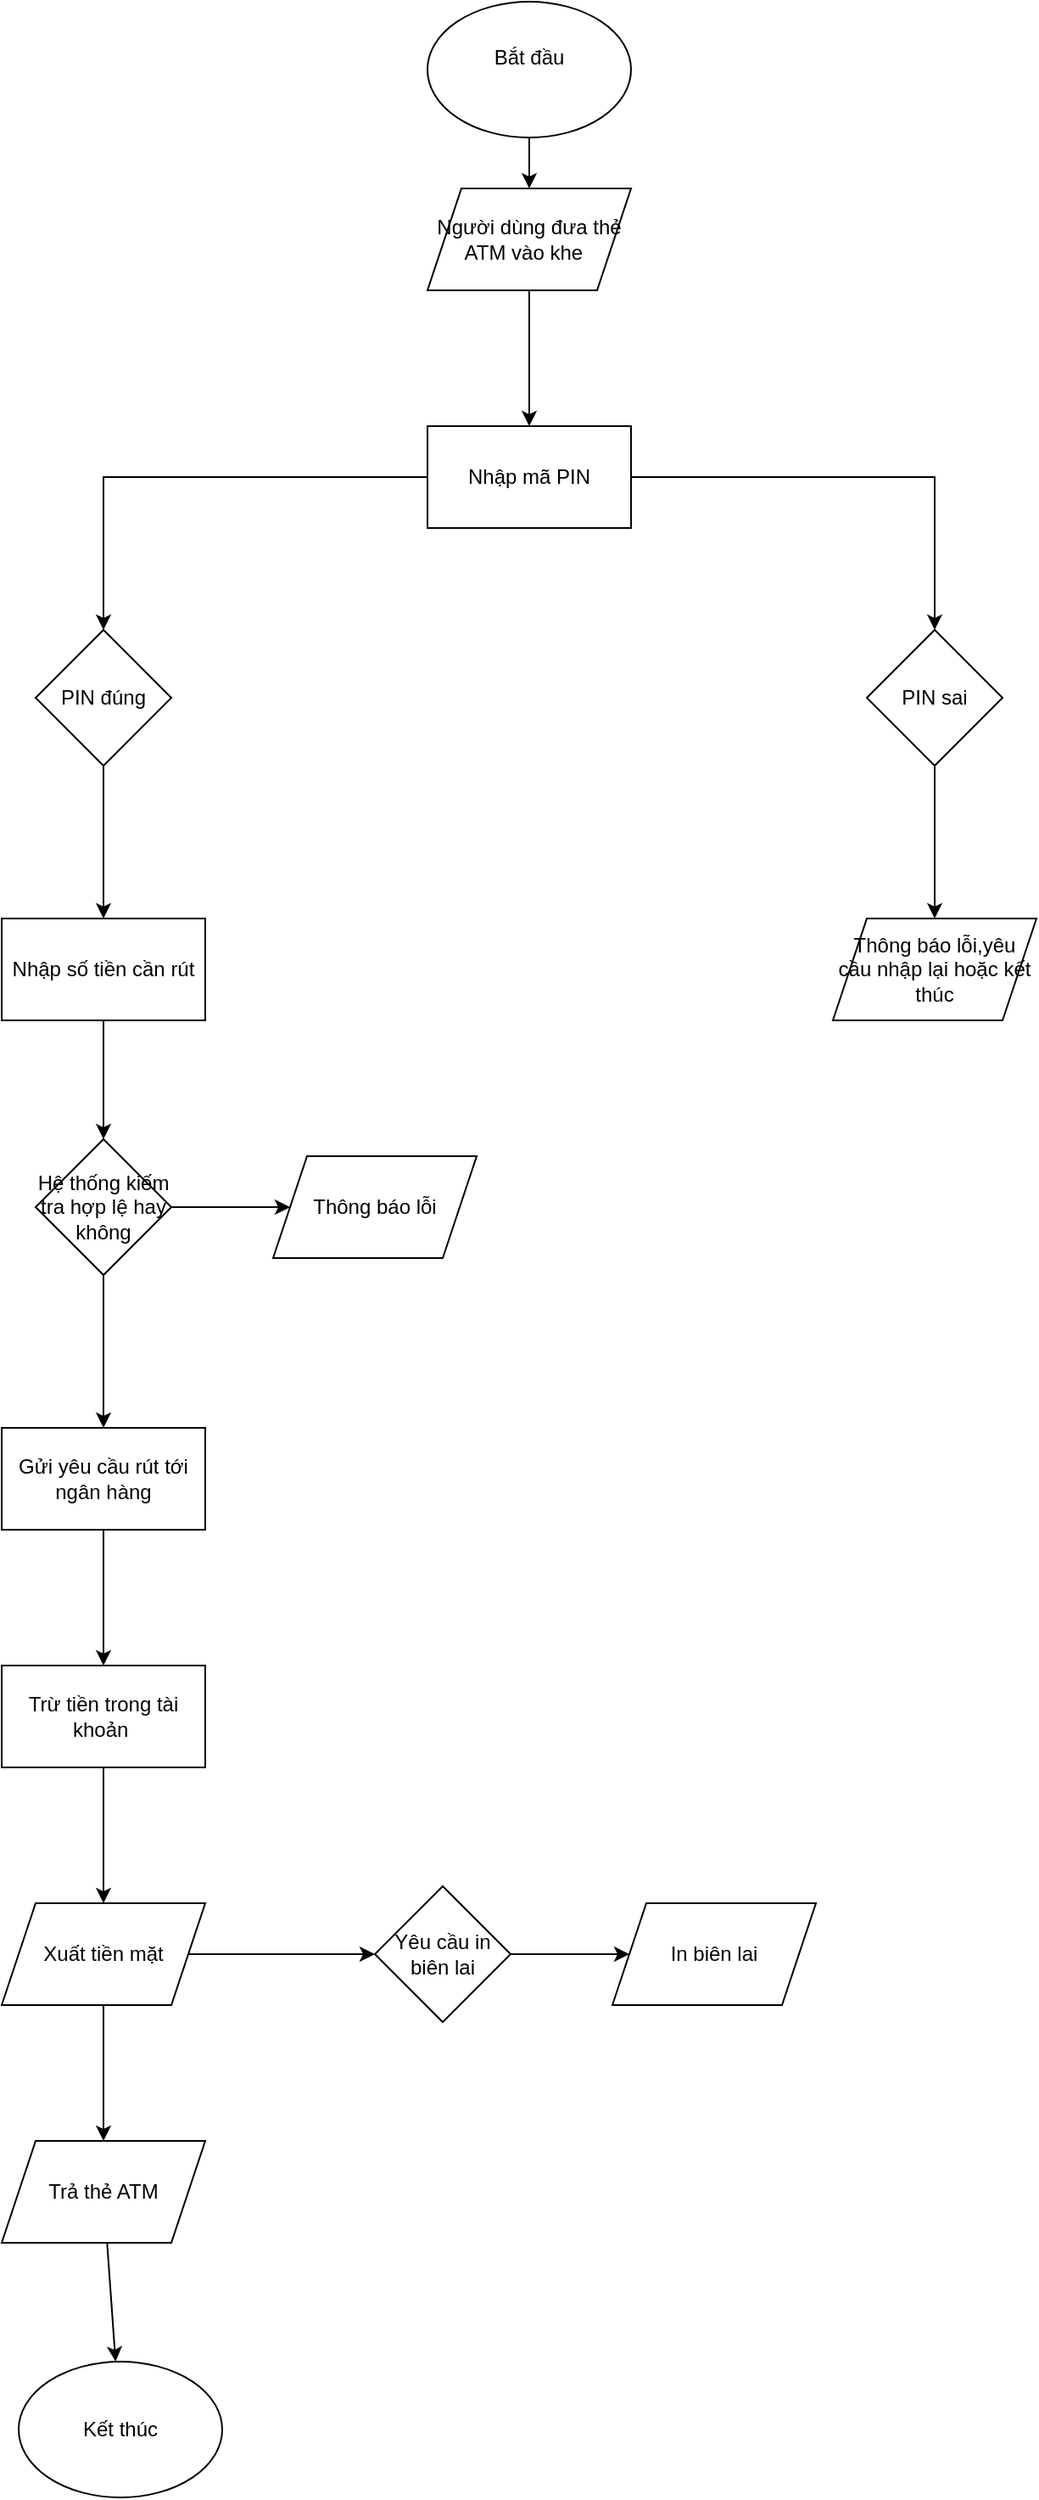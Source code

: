 <mxfile version="28.2.3">
  <diagram name="Trang-1" id="BWYV4NNgztrfuMDB9CQ9">
    <mxGraphModel dx="1042" dy="527" grid="1" gridSize="10" guides="1" tooltips="1" connect="1" arrows="1" fold="1" page="1" pageScale="1" pageWidth="827" pageHeight="1169" math="0" shadow="0">
      <root>
        <mxCell id="0" />
        <mxCell id="1" parent="0" />
        <mxCell id="uDICb3wfT0ozkOAH-fbf-3" value="" style="edgeStyle=orthogonalEdgeStyle;rounded=0;orthogonalLoop=1;jettySize=auto;html=1;" edge="1" parent="1" source="uDICb3wfT0ozkOAH-fbf-1" target="uDICb3wfT0ozkOAH-fbf-2">
          <mxGeometry relative="1" as="geometry" />
        </mxCell>
        <mxCell id="uDICb3wfT0ozkOAH-fbf-1" value="Bắt đầu&lt;div&gt;&lt;br&gt;&lt;/div&gt;" style="ellipse;whiteSpace=wrap;html=1;" vertex="1" parent="1">
          <mxGeometry x="331" y="20" width="120" height="80" as="geometry" />
        </mxCell>
        <mxCell id="uDICb3wfT0ozkOAH-fbf-5" value="" style="edgeStyle=orthogonalEdgeStyle;rounded=0;orthogonalLoop=1;jettySize=auto;html=1;" edge="1" parent="1" source="uDICb3wfT0ozkOAH-fbf-2" target="uDICb3wfT0ozkOAH-fbf-4">
          <mxGeometry relative="1" as="geometry" />
        </mxCell>
        <mxCell id="uDICb3wfT0ozkOAH-fbf-2" value="Người dùng đưa thẻ ATM vào khe&amp;nbsp;&amp;nbsp;" style="shape=parallelogram;perimeter=parallelogramPerimeter;whiteSpace=wrap;html=1;fixedSize=1;" vertex="1" parent="1">
          <mxGeometry x="331" y="130" width="120" height="60" as="geometry" />
        </mxCell>
        <mxCell id="uDICb3wfT0ozkOAH-fbf-7" value="" style="edgeStyle=orthogonalEdgeStyle;rounded=0;orthogonalLoop=1;jettySize=auto;html=1;" edge="1" parent="1" source="uDICb3wfT0ozkOAH-fbf-4" target="uDICb3wfT0ozkOAH-fbf-6">
          <mxGeometry relative="1" as="geometry" />
        </mxCell>
        <mxCell id="uDICb3wfT0ozkOAH-fbf-9" value="" style="edgeStyle=orthogonalEdgeStyle;rounded=0;orthogonalLoop=1;jettySize=auto;html=1;" edge="1" parent="1" source="uDICb3wfT0ozkOAH-fbf-4" target="uDICb3wfT0ozkOAH-fbf-8">
          <mxGeometry relative="1" as="geometry" />
        </mxCell>
        <mxCell id="uDICb3wfT0ozkOAH-fbf-4" value="Nhập mã PIN" style="whiteSpace=wrap;html=1;" vertex="1" parent="1">
          <mxGeometry x="331" y="270" width="120" height="60" as="geometry" />
        </mxCell>
        <mxCell id="uDICb3wfT0ozkOAH-fbf-13" value="" style="edgeStyle=orthogonalEdgeStyle;rounded=0;orthogonalLoop=1;jettySize=auto;html=1;" edge="1" parent="1" source="uDICb3wfT0ozkOAH-fbf-6" target="uDICb3wfT0ozkOAH-fbf-12">
          <mxGeometry relative="1" as="geometry" />
        </mxCell>
        <mxCell id="uDICb3wfT0ozkOAH-fbf-6" value="PIN đúng" style="rhombus;whiteSpace=wrap;html=1;" vertex="1" parent="1">
          <mxGeometry x="100" y="390" width="80" height="80" as="geometry" />
        </mxCell>
        <mxCell id="uDICb3wfT0ozkOAH-fbf-11" value="" style="edgeStyle=orthogonalEdgeStyle;rounded=0;orthogonalLoop=1;jettySize=auto;html=1;" edge="1" parent="1" source="uDICb3wfT0ozkOAH-fbf-8" target="uDICb3wfT0ozkOAH-fbf-10">
          <mxGeometry relative="1" as="geometry" />
        </mxCell>
        <mxCell id="uDICb3wfT0ozkOAH-fbf-8" value="PIN sai" style="rhombus;whiteSpace=wrap;html=1;" vertex="1" parent="1">
          <mxGeometry x="590" y="390" width="80" height="80" as="geometry" />
        </mxCell>
        <mxCell id="uDICb3wfT0ozkOAH-fbf-10" value="Thông báo lỗi,yêu cầu nhập lại hoặc kết thúc" style="shape=parallelogram;perimeter=parallelogramPerimeter;whiteSpace=wrap;html=1;fixedSize=1;" vertex="1" parent="1">
          <mxGeometry x="570" y="560" width="120" height="60" as="geometry" />
        </mxCell>
        <mxCell id="uDICb3wfT0ozkOAH-fbf-15" value="" style="edgeStyle=orthogonalEdgeStyle;rounded=0;orthogonalLoop=1;jettySize=auto;html=1;" edge="1" parent="1" source="uDICb3wfT0ozkOAH-fbf-12" target="uDICb3wfT0ozkOAH-fbf-14">
          <mxGeometry relative="1" as="geometry" />
        </mxCell>
        <mxCell id="uDICb3wfT0ozkOAH-fbf-12" value="Nhập số tiền cần rút" style="whiteSpace=wrap;html=1;" vertex="1" parent="1">
          <mxGeometry x="80" y="560" width="120" height="60" as="geometry" />
        </mxCell>
        <mxCell id="uDICb3wfT0ozkOAH-fbf-17" value="" style="edgeStyle=orthogonalEdgeStyle;rounded=0;orthogonalLoop=1;jettySize=auto;html=1;" edge="1" parent="1" source="uDICb3wfT0ozkOAH-fbf-14" target="uDICb3wfT0ozkOAH-fbf-16">
          <mxGeometry relative="1" as="geometry" />
        </mxCell>
        <mxCell id="uDICb3wfT0ozkOAH-fbf-21" value="" style="edgeStyle=orthogonalEdgeStyle;rounded=0;orthogonalLoop=1;jettySize=auto;html=1;" edge="1" parent="1" source="uDICb3wfT0ozkOAH-fbf-14" target="uDICb3wfT0ozkOAH-fbf-20">
          <mxGeometry relative="1" as="geometry" />
        </mxCell>
        <mxCell id="uDICb3wfT0ozkOAH-fbf-14" value="Hệ thống kiếm tra hợp lệ hay không" style="rhombus;whiteSpace=wrap;html=1;" vertex="1" parent="1">
          <mxGeometry x="100" y="690" width="80" height="80" as="geometry" />
        </mxCell>
        <mxCell id="uDICb3wfT0ozkOAH-fbf-16" value="Thông báo lỗi" style="shape=parallelogram;perimeter=parallelogramPerimeter;whiteSpace=wrap;html=1;fixedSize=1;" vertex="1" parent="1">
          <mxGeometry x="240" y="700" width="120" height="60" as="geometry" />
        </mxCell>
        <mxCell id="uDICb3wfT0ozkOAH-fbf-23" value="" style="edgeStyle=orthogonalEdgeStyle;rounded=0;orthogonalLoop=1;jettySize=auto;html=1;" edge="1" parent="1" source="uDICb3wfT0ozkOAH-fbf-20" target="uDICb3wfT0ozkOAH-fbf-22">
          <mxGeometry relative="1" as="geometry" />
        </mxCell>
        <mxCell id="uDICb3wfT0ozkOAH-fbf-20" value="Gửi yêu cầu rút tới ngân hàng" style="whiteSpace=wrap;html=1;" vertex="1" parent="1">
          <mxGeometry x="80" y="860" width="120" height="60" as="geometry" />
        </mxCell>
        <mxCell id="uDICb3wfT0ozkOAH-fbf-25" value="" style="edgeStyle=orthogonalEdgeStyle;rounded=0;orthogonalLoop=1;jettySize=auto;html=1;" edge="1" parent="1" source="uDICb3wfT0ozkOAH-fbf-22" target="uDICb3wfT0ozkOAH-fbf-24">
          <mxGeometry relative="1" as="geometry" />
        </mxCell>
        <mxCell id="uDICb3wfT0ozkOAH-fbf-22" value="Trừ tiền trong tài khoản&amp;nbsp;" style="whiteSpace=wrap;html=1;" vertex="1" parent="1">
          <mxGeometry x="80" y="1000" width="120" height="60" as="geometry" />
        </mxCell>
        <mxCell id="uDICb3wfT0ozkOAH-fbf-27" value="" style="edgeStyle=orthogonalEdgeStyle;rounded=0;orthogonalLoop=1;jettySize=auto;html=1;" edge="1" parent="1" source="uDICb3wfT0ozkOAH-fbf-24" target="uDICb3wfT0ozkOAH-fbf-26">
          <mxGeometry relative="1" as="geometry" />
        </mxCell>
        <mxCell id="uDICb3wfT0ozkOAH-fbf-33" value="" style="edgeStyle=orthogonalEdgeStyle;rounded=0;orthogonalLoop=1;jettySize=auto;html=1;" edge="1" parent="1" source="uDICb3wfT0ozkOAH-fbf-24" target="uDICb3wfT0ozkOAH-fbf-32">
          <mxGeometry relative="1" as="geometry" />
        </mxCell>
        <mxCell id="uDICb3wfT0ozkOAH-fbf-24" value="Xuất tiền mặt" style="shape=parallelogram;perimeter=parallelogramPerimeter;whiteSpace=wrap;html=1;fixedSize=1;" vertex="1" parent="1">
          <mxGeometry x="80" y="1140" width="120" height="60" as="geometry" />
        </mxCell>
        <mxCell id="uDICb3wfT0ozkOAH-fbf-29" value="" style="edgeStyle=orthogonalEdgeStyle;rounded=0;orthogonalLoop=1;jettySize=auto;html=1;" edge="1" parent="1" source="uDICb3wfT0ozkOAH-fbf-26" target="uDICb3wfT0ozkOAH-fbf-28">
          <mxGeometry relative="1" as="geometry" />
        </mxCell>
        <mxCell id="uDICb3wfT0ozkOAH-fbf-26" value="Yêu cầu in biên lai" style="rhombus;whiteSpace=wrap;html=1;" vertex="1" parent="1">
          <mxGeometry x="300" y="1130" width="80" height="80" as="geometry" />
        </mxCell>
        <mxCell id="uDICb3wfT0ozkOAH-fbf-28" value="In biên lai" style="shape=parallelogram;perimeter=parallelogramPerimeter;whiteSpace=wrap;html=1;fixedSize=1;" vertex="1" parent="1">
          <mxGeometry x="440" y="1140" width="120" height="60" as="geometry" />
        </mxCell>
        <mxCell id="uDICb3wfT0ozkOAH-fbf-32" value="Trả thẻ ATM" style="shape=parallelogram;perimeter=parallelogramPerimeter;whiteSpace=wrap;html=1;fixedSize=1;" vertex="1" parent="1">
          <mxGeometry x="80" y="1280" width="120" height="60" as="geometry" />
        </mxCell>
        <mxCell id="uDICb3wfT0ozkOAH-fbf-34" value="Kết thúc" style="ellipse;whiteSpace=wrap;html=1;" vertex="1" parent="1">
          <mxGeometry x="90" y="1410" width="120" height="80" as="geometry" />
        </mxCell>
        <mxCell id="uDICb3wfT0ozkOAH-fbf-35" value="" style="endArrow=classic;html=1;rounded=0;" edge="1" parent="1" source="uDICb3wfT0ozkOAH-fbf-32" target="uDICb3wfT0ozkOAH-fbf-34">
          <mxGeometry width="50" height="50" relative="1" as="geometry">
            <mxPoint x="390" y="1350" as="sourcePoint" />
            <mxPoint x="440" y="1300" as="targetPoint" />
          </mxGeometry>
        </mxCell>
      </root>
    </mxGraphModel>
  </diagram>
</mxfile>
